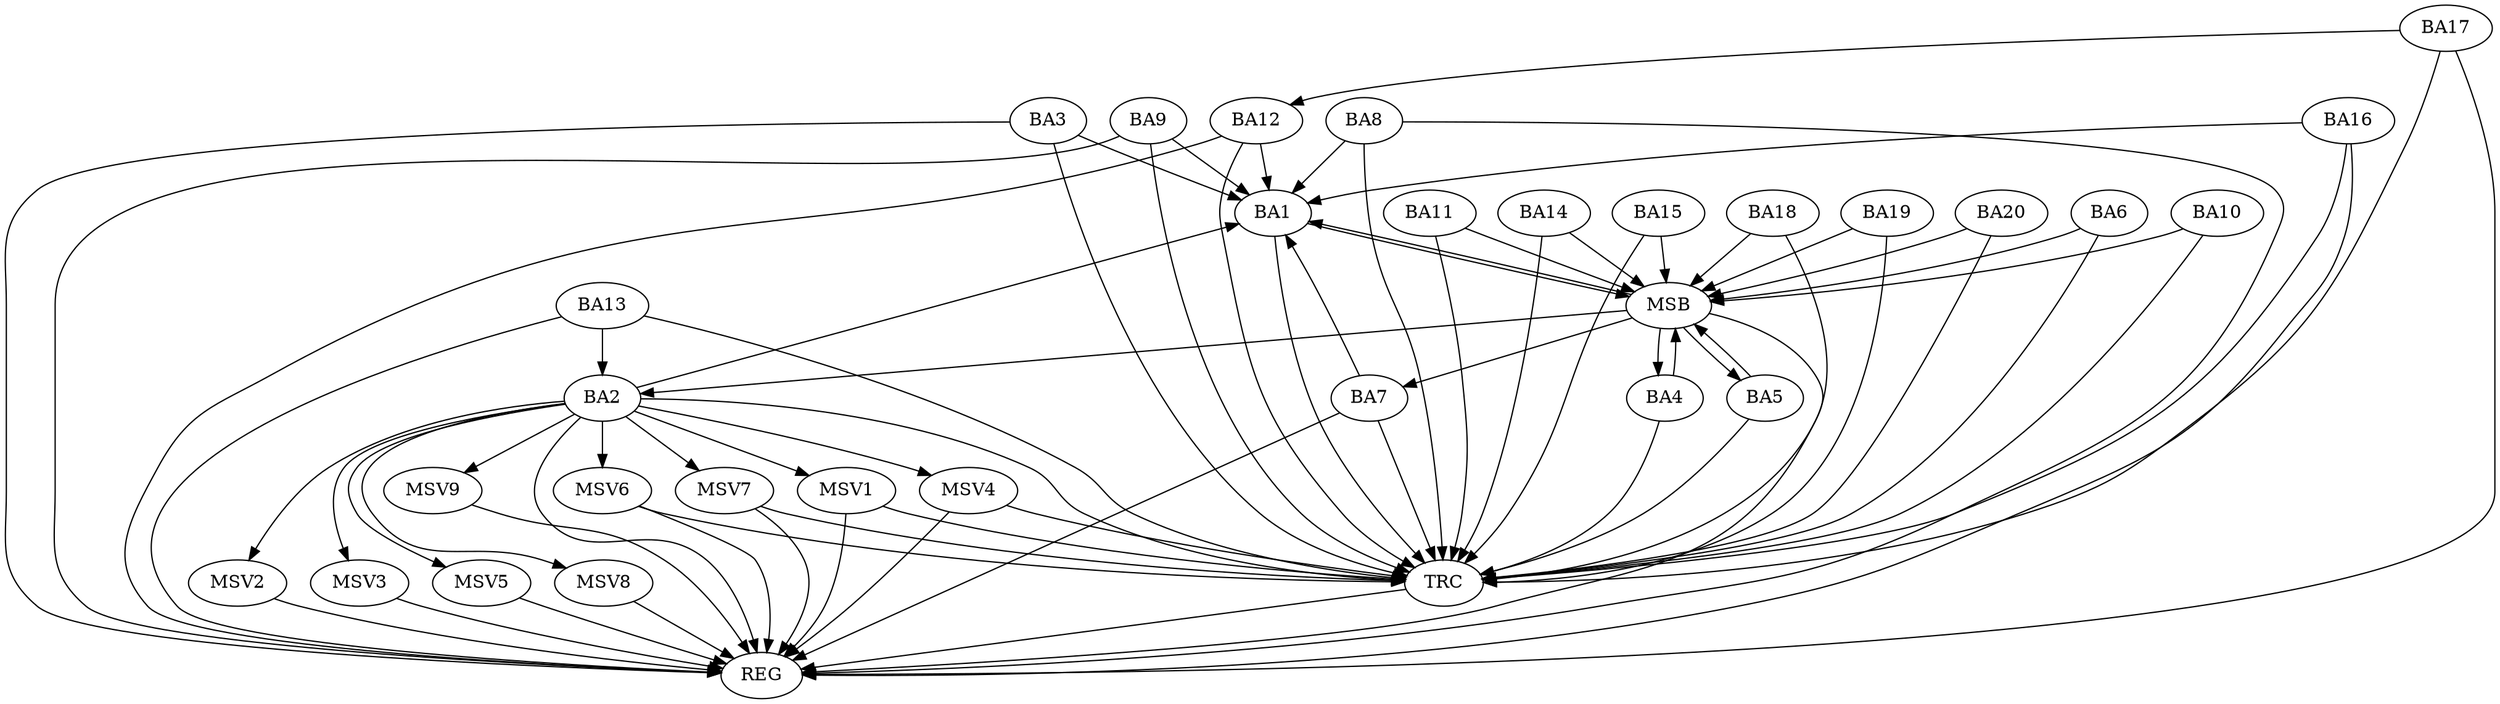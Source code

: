 strict digraph G {
  BA1 [ label="BA1" ];
  BA2 [ label="BA2" ];
  BA3 [ label="BA3" ];
  BA4 [ label="BA4" ];
  BA5 [ label="BA5" ];
  BA6 [ label="BA6" ];
  BA7 [ label="BA7" ];
  BA8 [ label="BA8" ];
  BA9 [ label="BA9" ];
  BA10 [ label="BA10" ];
  BA11 [ label="BA11" ];
  BA12 [ label="BA12" ];
  BA13 [ label="BA13" ];
  BA14 [ label="BA14" ];
  BA15 [ label="BA15" ];
  BA16 [ label="BA16" ];
  BA17 [ label="BA17" ];
  BA18 [ label="BA18" ];
  BA19 [ label="BA19" ];
  BA20 [ label="BA20" ];
  REG [ label="REG" ];
  MSB [ label="MSB" ];
  TRC [ label="TRC" ];
  MSV1 [ label="MSV1" ];
  MSV2 [ label="MSV2" ];
  MSV3 [ label="MSV3" ];
  MSV4 [ label="MSV4" ];
  MSV5 [ label="MSV5" ];
  MSV6 [ label="MSV6" ];
  MSV7 [ label="MSV7" ];
  MSV8 [ label="MSV8" ];
  MSV9 [ label="MSV9" ];
  BA2 -> BA1;
  BA3 -> BA1;
  BA7 -> BA1;
  BA8 -> BA1;
  BA9 -> BA1;
  BA12 -> BA1;
  BA13 -> BA2;
  BA16 -> BA1;
  BA17 -> BA12;
  BA2 -> REG;
  BA3 -> REG;
  BA7 -> REG;
  BA8 -> REG;
  BA9 -> REG;
  BA12 -> REG;
  BA13 -> REG;
  BA16 -> REG;
  BA17 -> REG;
  BA1 -> MSB;
  MSB -> BA2;
  MSB -> REG;
  BA4 -> MSB;
  MSB -> BA1;
  BA5 -> MSB;
  BA6 -> MSB;
  MSB -> BA4;
  BA10 -> MSB;
  BA11 -> MSB;
  MSB -> BA5;
  BA14 -> MSB;
  BA15 -> MSB;
  BA18 -> MSB;
  BA19 -> MSB;
  BA20 -> MSB;
  MSB -> BA7;
  BA1 -> TRC;
  BA2 -> TRC;
  BA3 -> TRC;
  BA4 -> TRC;
  BA5 -> TRC;
  BA6 -> TRC;
  BA7 -> TRC;
  BA8 -> TRC;
  BA9 -> TRC;
  BA10 -> TRC;
  BA11 -> TRC;
  BA12 -> TRC;
  BA13 -> TRC;
  BA14 -> TRC;
  BA15 -> TRC;
  BA16 -> TRC;
  BA17 -> TRC;
  BA18 -> TRC;
  BA19 -> TRC;
  BA20 -> TRC;
  TRC -> REG;
  BA2 -> MSV1;
  MSV1 -> REG;
  MSV1 -> TRC;
  BA2 -> MSV2;
  BA2 -> MSV3;
  MSV2 -> REG;
  MSV3 -> REG;
  BA2 -> MSV4;
  MSV4 -> REG;
  MSV4 -> TRC;
  BA2 -> MSV5;
  MSV5 -> REG;
  BA2 -> MSV6;
  MSV6 -> REG;
  MSV6 -> TRC;
  BA2 -> MSV7;
  MSV7 -> REG;
  MSV7 -> TRC;
  BA2 -> MSV8;
  BA2 -> MSV9;
  MSV8 -> REG;
  MSV9 -> REG;
}
